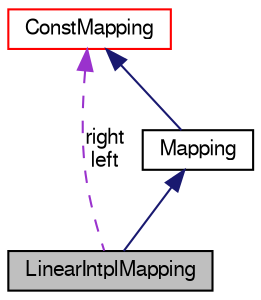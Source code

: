 digraph G
{
  edge [fontname="FreeSans",fontsize="10",labelfontname="FreeSans",labelfontsize="10"];
  node [fontname="FreeSans",fontsize="10",shape=record];
  Node1 [label="LinearIntplMapping",height=0.2,width=0.4,color="black", fillcolor="grey75", style="filled" fontcolor="black"];
  Node2 -> Node1 [dir=back,color="midnightblue",fontsize="10",style="solid",fontname="FreeSans"];
  Node2 [label="Mapping",height=0.2,width=0.4,color="black", fillcolor="white", style="filled",URL="$a00126.html",tooltip="Represents a changeable mapping (mathematical function) from at least time to Argument::mapped_type..."];
  Node3 -> Node2 [dir=back,color="midnightblue",fontsize="10",style="solid",fontname="FreeSans"];
  Node3 [label="ConstMapping",height=0.2,width=0.4,color="red", fillcolor="white", style="filled",URL="$a00055.html",tooltip="Represents a not changeable mapping (mathematical function) from domain with at least..."];
  Node3 -> Node1 [dir=back,color="darkorchid3",fontsize="10",style="dashed",label="right\nleft",fontname="FreeSans"];
}
